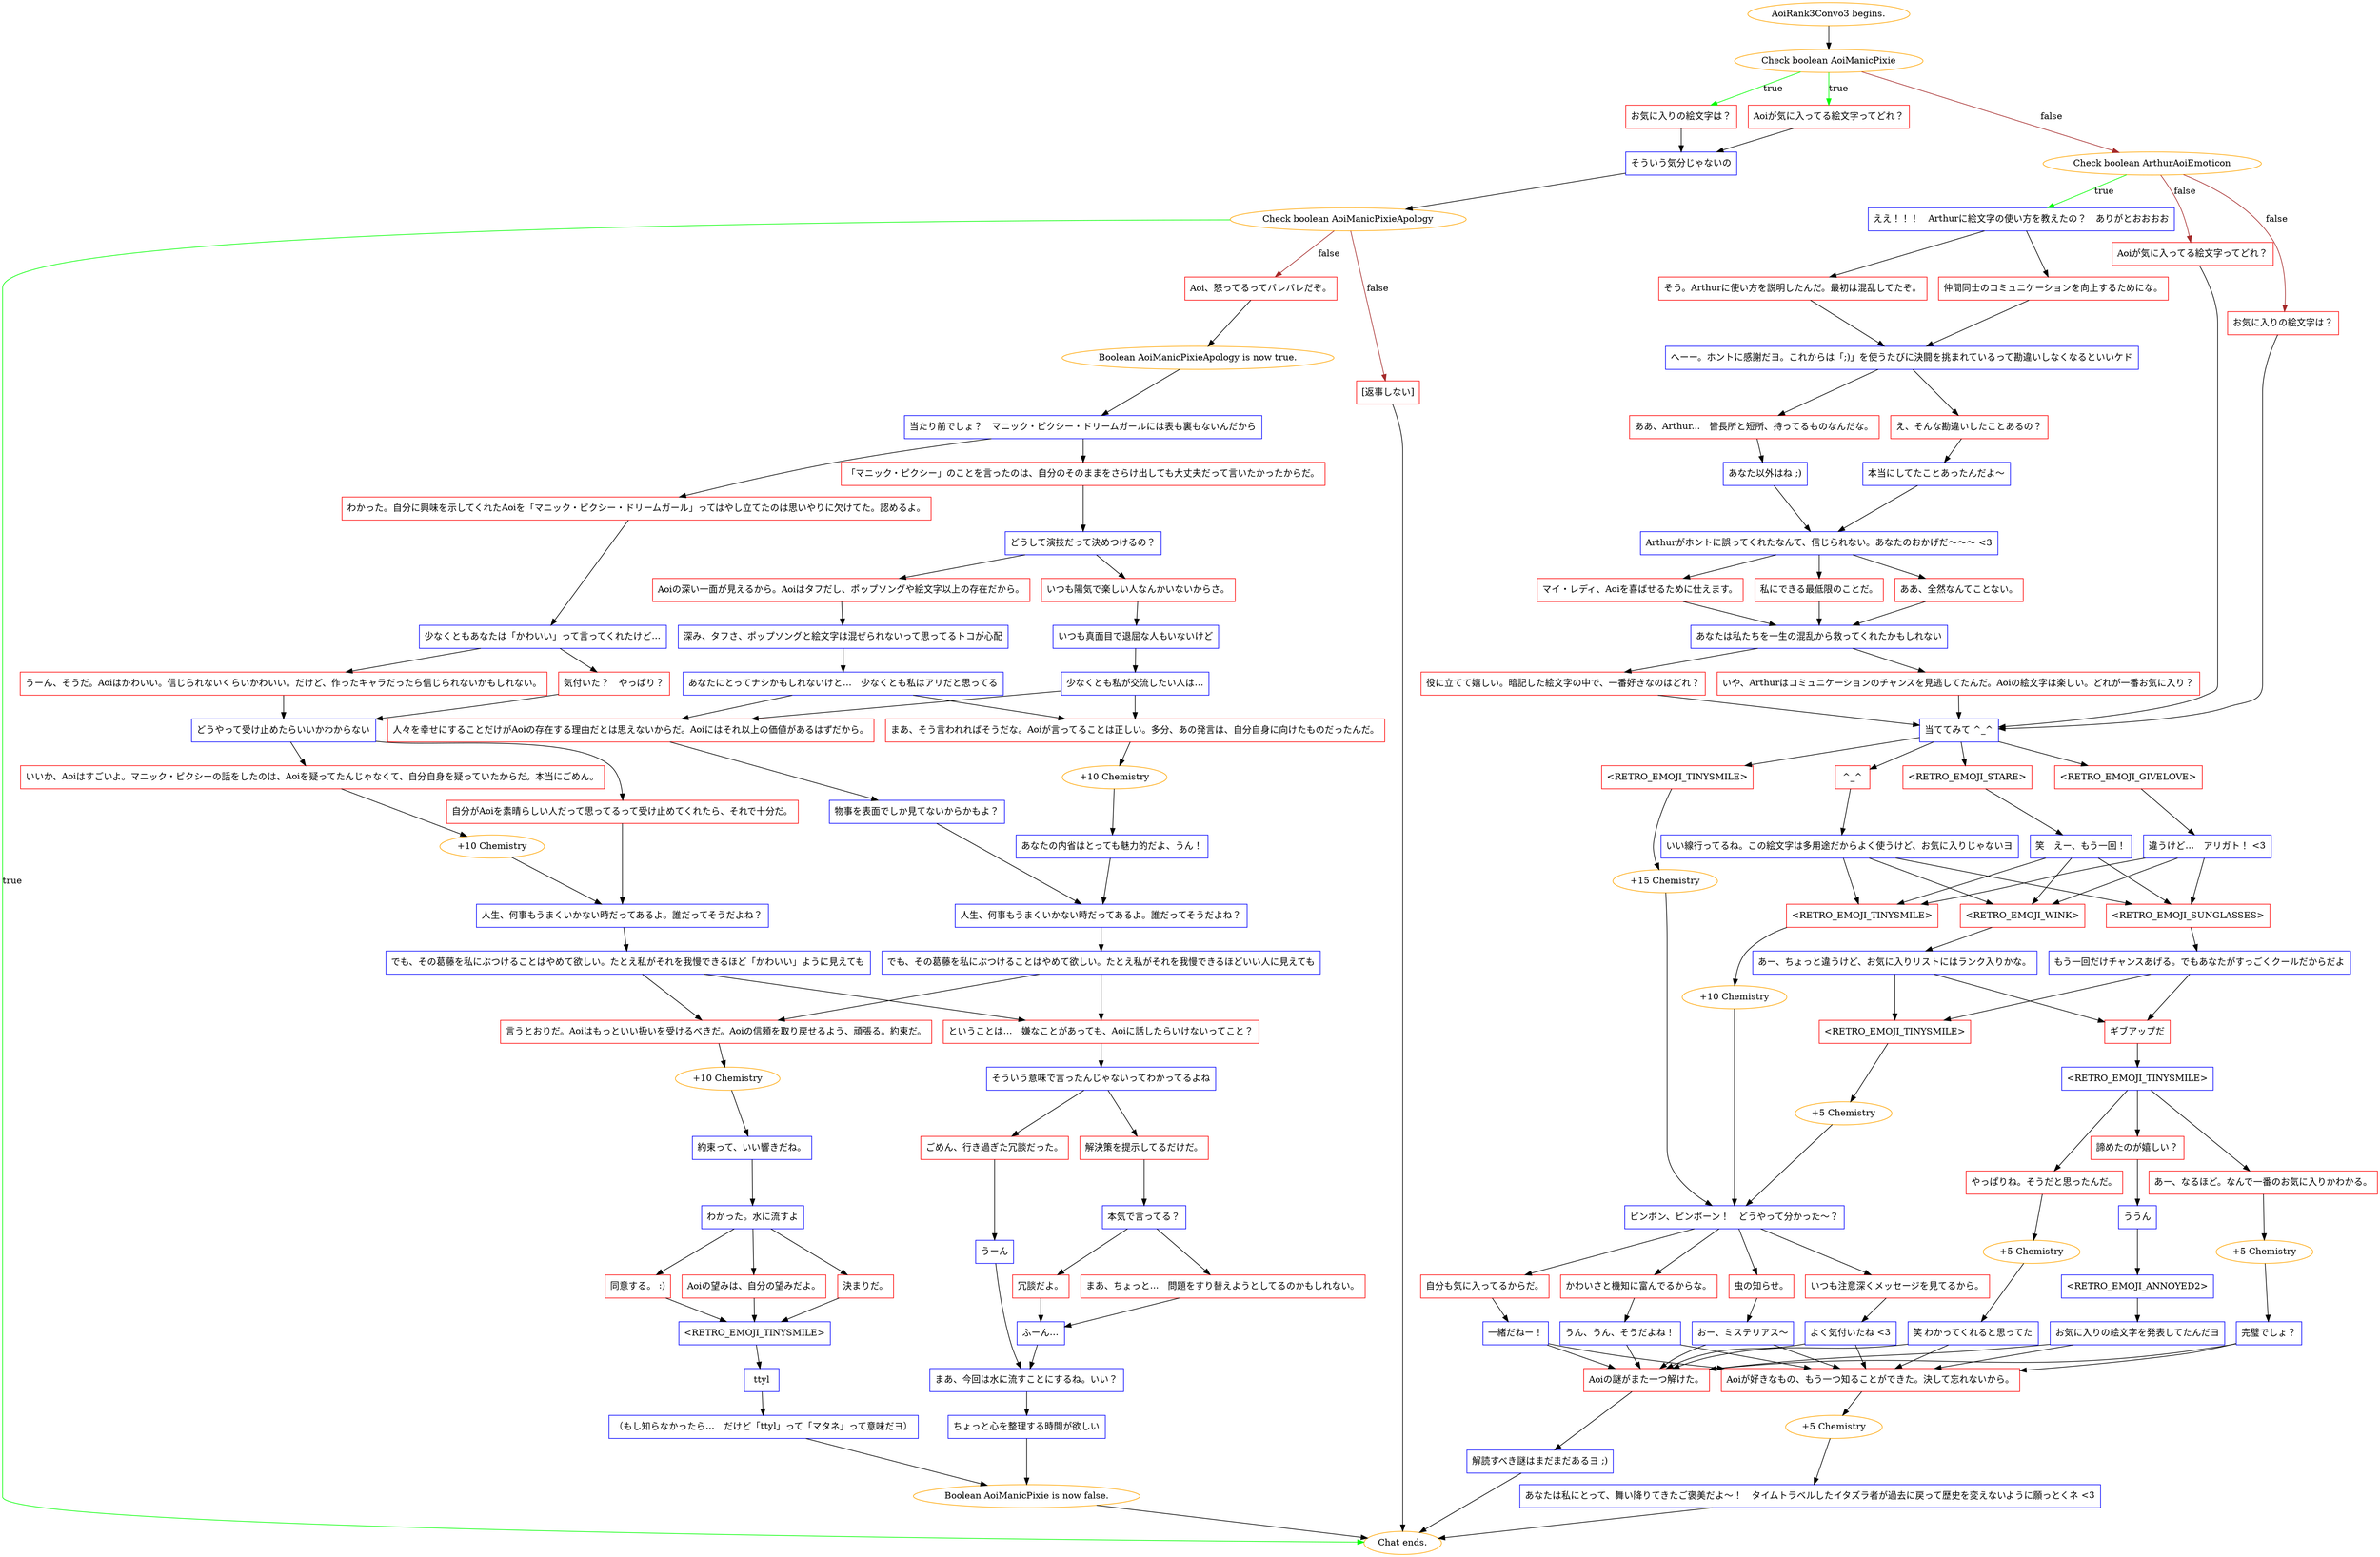 digraph {
	"AoiRank3Convo3 begins." [color=orange];
		"AoiRank3Convo3 begins." -> j143323039;
	j143323039 [label="Check boolean AoiManicPixie",color=orange];
		j143323039 -> j4077357981 [label=true,color=green];
		j143323039 -> j2971084748 [label=true,color=green];
		j143323039 -> j1479617161 [label=false,color=brown];
	j4077357981 [label="Aoiが気に入ってる絵文字ってどれ？",shape=box,color=red];
		j4077357981 -> j453972567;
	j2971084748 [label="お気に入りの絵文字は？",shape=box,color=red];
		j2971084748 -> j453972567;
	j1479617161 [label="Check boolean ArthurAoiEmoticon",color=orange];
		j1479617161 -> j3006632499 [label=true,color=green];
		j1479617161 -> j447742396 [label=false,color=brown];
		j1479617161 -> j550227662 [label=false,color=brown];
	j453972567 [label="そういう気分じゃないの",shape=box,color=blue];
		j453972567 -> j2910786149;
	j3006632499 [label="ええ！！！　Arthurに絵文字の使い方を教えたの？　ありがとおおおお",shape=box,color=blue];
		j3006632499 -> j877550399;
		j3006632499 -> j1237894270;
	j447742396 [label="Aoiが気に入ってる絵文字ってどれ？",shape=box,color=red];
		j447742396 -> j2942223989;
	j550227662 [label="お気に入りの絵文字は？",shape=box,color=red];
		j550227662 -> j2942223989;
	j2910786149 [label="Check boolean AoiManicPixieApology",color=orange];
		j2910786149 -> "Chat ends." [label=true,color=green];
		j2910786149 -> j430027971 [label=false,color=brown];
		j2910786149 -> j1196891432 [label=false,color=brown];
	j877550399 [label="そう。Arthurに使い方を説明したんだ。最初は混乱してたぞ。",shape=box,color=red];
		j877550399 -> j4224081774;
	j1237894270 [label="仲間同士のコミュニケーションを向上するためにな。",shape=box,color=red];
		j1237894270 -> j4224081774;
	j2942223989 [label="当ててみて ^_^",shape=box,color=blue];
		j2942223989 -> j470330384;
		j2942223989 -> j1803479016;
		j2942223989 -> j1801277424;
		j2942223989 -> j4252710517;
	"Chat ends." [color=orange];
	j430027971 [label="Aoi、怒ってるってバレバレだぞ。",shape=box,color=red];
		j430027971 -> j2529840264;
	j1196891432 [label="[返事しない]",shape=box,color=red];
		j1196891432 -> "Chat ends.";
	j4224081774 [label="へーー。ホントに感謝だヨ。これからは「;)」を使うたびに決闘を挑まれているって勘違いしなくなるといいケド",shape=box,color=blue];
		j4224081774 -> j1330023006;
		j4224081774 -> j1138327440;
	j470330384 [label="<RETRO_EMOJI_GIVELOVE>",shape=box,color=red];
		j470330384 -> j478457112;
	j1803479016 [label="^_^",shape=box,color=red];
		j1803479016 -> j3956087756;
	j1801277424 [label="<RETRO_EMOJI_STARE>",shape=box,color=red];
		j1801277424 -> j1421419771;
	j4252710517 [label="<RETRO_EMOJI_TINYSMILE>",shape=box,color=red];
		j4252710517 -> j3814804239;
	j2529840264 [label="Boolean AoiManicPixieApology is now true.",color=orange];
		j2529840264 -> j2723571203;
	j1330023006 [label="え、そんな勘違いしたことあるの？",shape=box,color=red];
		j1330023006 -> j3449924414;
	j1138327440 [label="ああ、Arthur...　皆長所と短所、持ってるものなんだな。",shape=box,color=red];
		j1138327440 -> j988712085;
	j478457112 [label="違うけど…　アリガト！ <3",shape=box,color=blue];
		j478457112 -> j1477637666;
		j478457112 -> j2314897590;
		j478457112 -> j1553128739;
	j3956087756 [label="いい線行ってるね。この絵文字は多用途だからよく使うけど、お気に入りじゃないヨ",shape=box,color=blue];
		j3956087756 -> j1477637666;
		j3956087756 -> j2314897590;
		j3956087756 -> j1553128739;
	j1421419771 [label="笑　えー、もう一回！",shape=box,color=blue];
		j1421419771 -> j1477637666;
		j1421419771 -> j2314897590;
		j1421419771 -> j1553128739;
	j3814804239 [label="+15 Chemistry",color=orange];
		j3814804239 -> j872286464;
	j2723571203 [label="当たり前でしょ？　マニック・ピクシー・ドリームガールには表も裏もないんだから",shape=box,color=blue];
		j2723571203 -> j3992328340;
		j2723571203 -> j3471112963;
	j3449924414 [label="本当にしてたことあったんだよ～",shape=box,color=blue];
		j3449924414 -> j196693519;
	j988712085 [label="あなた以外はね ;)",shape=box,color=blue];
		j988712085 -> j196693519;
	j1477637666 [label="<RETRO_EMOJI_WINK>",shape=box,color=red];
		j1477637666 -> j1986046068;
	j2314897590 [label="<RETRO_EMOJI_SUNGLASSES>",shape=box,color=red];
		j2314897590 -> j3686199895;
	j1553128739 [label="<RETRO_EMOJI_TINYSMILE>",shape=box,color=red];
		j1553128739 -> j3555546266;
	j872286464 [label="ピンポン、ピンポーン！　どうやって分かった～？",shape=box,color=blue];
		j872286464 -> j59822060;
		j872286464 -> j1433353535;
		j872286464 -> j2993793902;
		j872286464 -> j3556799079;
	j3992328340 [label="わかった。自分に興味を示してくれたAoiを「マニック・ピクシー・ドリームガール」ってはやし立てたのは思いやりに欠けてた。認めるよ。",shape=box,color=red];
		j3992328340 -> j2012446582;
	j3471112963 [label="「マニック・ピクシー」のことを言ったのは、自分のそのままをさらけ出しても大丈夫だって言いたかったからだ。",shape=box,color=red];
		j3471112963 -> j685217322;
	j196693519 [label="Arthurがホントに誤ってくれたなんて、信じられない。あなたのおかげだ～～～ <3",shape=box,color=blue];
		j196693519 -> j442923451;
		j196693519 -> j2864254951;
		j196693519 -> j3878878260;
	j1986046068 [label="あー、ちょっと違うけど、お気に入りリストにはランク入りかな。",shape=box,color=blue];
		j1986046068 -> j2873294894;
		j1986046068 -> j493092883;
	j3686199895 [label="もう一回だけチャンスあげる。でもあなたがすっごくクールだからだよ",shape=box,color=blue];
		j3686199895 -> j2873294894;
		j3686199895 -> j493092883;
	j3555546266 [label="+10 Chemistry",color=orange];
		j3555546266 -> j872286464;
	j59822060 [label="自分も気に入ってるからだ。",shape=box,color=red];
		j59822060 -> j3304170539;
	j1433353535 [label="かわいさと機知に富んでるからな。",shape=box,color=red];
		j1433353535 -> j3386439850;
	j2993793902 [label="虫の知らせ。",shape=box,color=red];
		j2993793902 -> j3865560476;
	j3556799079 [label="いつも注意深くメッセージを見てるから。",shape=box,color=red];
		j3556799079 -> j3351493402;
	j2012446582 [label="少なくともあなたは「かわいい」って言ってくれたけど…",shape=box,color=blue];
		j2012446582 -> j2088758124;
		j2012446582 -> j175842680;
	j685217322 [label="どうして演技だって決めつけるの？",shape=box,color=blue];
		j685217322 -> j2319638195;
		j685217322 -> j4244334643;
	j442923451 [label="ああ、全然なんてことない。",shape=box,color=red];
		j442923451 -> j1904275078;
	j2864254951 [label="マイ・レディ、Aoiを喜ばせるために仕えます。",shape=box,color=red];
		j2864254951 -> j1904275078;
	j3878878260 [label="私にできる最低限のことだ。",shape=box,color=red];
		j3878878260 -> j1904275078;
	j2873294894 [label="ギブアップだ",shape=box,color=red];
		j2873294894 -> j659149515;
	j493092883 [label="<RETRO_EMOJI_TINYSMILE>",shape=box,color=red];
		j493092883 -> j954672999;
	j3304170539 [label="一緒だねー！",shape=box,color=blue];
		j3304170539 -> j2064547663;
		j3304170539 -> j448537918;
	j3386439850 [label="うん、うん、そうだよね！",shape=box,color=blue];
		j3386439850 -> j2064547663;
		j3386439850 -> j448537918;
	j3865560476 [label="おー、ミステリアス～",shape=box,color=blue];
		j3865560476 -> j2064547663;
		j3865560476 -> j448537918;
	j3351493402 [label="よく気付いたね <3",shape=box,color=blue];
		j3351493402 -> j2064547663;
		j3351493402 -> j448537918;
	j2088758124 [label="うーん、そうだ。Aoiはかわいい。信じられないくらいかわいい。だけど、作ったキャラだったら信じられないかもしれない。",shape=box,color=red];
		j2088758124 -> j2684500556;
	j175842680 [label="気付いた？　やっぱり？",shape=box,color=red];
		j175842680 -> j2684500556;
	j2319638195 [label="いつも陽気で楽しい人なんかいないからさ。",shape=box,color=red];
		j2319638195 -> j1635498632;
	j4244334643 [label="Aoiの深い一面が見えるから。Aoiはタフだし、ポップソングや絵文字以上の存在だから。",shape=box,color=red];
		j4244334643 -> j3082325362;
	j1904275078 [label="あなたは私たちを一生の混乱から救ってくれたかもしれない",shape=box,color=blue];
		j1904275078 -> j4128225449;
		j1904275078 -> j2805002351;
	j659149515 [label="<RETRO_EMOJI_TINYSMILE>",shape=box,color=blue];
		j659149515 -> j593897276;
		j659149515 -> j3951103893;
		j659149515 -> j1223015243;
	j954672999 [label="+5 Chemistry",color=orange];
		j954672999 -> j872286464;
	j2064547663 [label="Aoiが好きなもの、もう一つ知ることができた。決して忘れないから。",shape=box,color=red];
		j2064547663 -> j3614249749;
	j448537918 [label="Aoiの謎がまた一つ解けた。",shape=box,color=red];
		j448537918 -> j3762925819;
	j2684500556 [label="どうやって受け止めたらいいかわからない",shape=box,color=blue];
		j2684500556 -> j4129069840;
		j2684500556 -> j1951315533;
	j1635498632 [label="いつも真面目で退屈な人もいないけど",shape=box,color=blue];
		j1635498632 -> j3166244889;
	j3082325362 [label="深み、タフさ、ポップソングと絵文字は混ぜられないって思ってるトコが心配",shape=box,color=blue];
		j3082325362 -> j3225107523;
	j4128225449 [label="役に立てて嬉しい。暗記した絵文字の中で、一番好きなのはどれ？",shape=box,color=red];
		j4128225449 -> j2942223989;
	j2805002351 [label="いや、Arthurはコミュニケーションのチャンスを見逃してたんだ。Aoiの絵文字は楽しい。どれが一番お気に入り？",shape=box,color=red];
		j2805002351 -> j2942223989;
	j593897276 [label="あー、なるほど。なんで一番のお気に入りかわかる。",shape=box,color=red];
		j593897276 -> j344947786;
	j3951103893 [label="諦めたのが嬉しい？",shape=box,color=red];
		j3951103893 -> j101168067;
	j1223015243 [label="やっぱりね。そうだと思ったんだ。",shape=box,color=red];
		j1223015243 -> j3211046569;
	j3614249749 [label="+5 Chemistry",color=orange];
		j3614249749 -> j2912247392;
	j3762925819 [label="解読すべき謎はまだまだあるヨ ;)",shape=box,color=blue];
		j3762925819 -> "Chat ends.";
	j4129069840 [label="いいか、Aoiはすごいよ。マニック・ピクシーの話をしたのは、Aoiを疑ってたんじゃなくて、自分自身を疑っていたからだ。本当にごめん。",shape=box,color=red];
		j4129069840 -> j173466345;
	j1951315533 [label="自分がAoiを素晴らしい人だって思ってるって受け止めてくれたら、それで十分だ。",shape=box,color=red];
		j1951315533 -> j2653285507;
	j3166244889 [label="少なくとも私が交流したい人は…",shape=box,color=blue];
		j3166244889 -> j3202409884;
		j3166244889 -> j37276164;
	j3225107523 [label="あなたにとってナシかもしれないけと…　少なくとも私はアリだと思ってる",shape=box,color=blue];
		j3225107523 -> j37276164;
		j3225107523 -> j3202409884;
	j344947786 [label="+5 Chemistry",color=orange];
		j344947786 -> j3930126553;
	j101168067 [label="ううん",shape=box,color=blue];
		j101168067 -> j899767308;
	j3211046569 [label="+5 Chemistry",color=orange];
		j3211046569 -> j3144001010;
	j2912247392 [label="あなたは私にとって、舞い降りてきたご褒美だよ～！　タイムトラベルしたイタズラ者が過去に戻って歴史を変えないように願っとくネ <3",shape=box,color=blue];
		j2912247392 -> "Chat ends.";
	j173466345 [label="+10 Chemistry",color=orange];
		j173466345 -> j2653285507;
	j2653285507 [label="人生、何事もうまくいかない時だってあるよ。誰だってそうだよね？",shape=box,color=blue];
		j2653285507 -> j2754855674;
	j3202409884 [label="人々を幸せにすることだけがAoiの存在する理由だとは思えないからだ。Aoiにはそれ以上の価値があるはずだから。",shape=box,color=red];
		j3202409884 -> j421960914;
	j37276164 [label="まあ、そう言われればそうだな。Aoiが言ってることは正しい。多分、あの発言は、自分自身に向けたものだったんだ。",shape=box,color=red];
		j37276164 -> j3730137084;
	j3930126553 [label="完璧でしょ？",shape=box,color=blue];
		j3930126553 -> j2064547663;
		j3930126553 -> j448537918;
	j899767308 [label="<RETRO_EMOJI_ANNOYED2>",shape=box,color=blue];
		j899767308 -> j3008992590;
	j3144001010 [label="笑 わかってくれると思ってた",shape=box,color=blue];
		j3144001010 -> j2064547663;
		j3144001010 -> j448537918;
	j2754855674 [label="でも、その葛藤を私にぶつけることはやめて欲しい。たとえ私がそれを我慢できるほど「かわいい」ように見えても",shape=box,color=blue];
		j2754855674 -> j3484589346;
		j2754855674 -> j1532360140;
	j421960914 [label="物事を表面でしか見てないからかもよ？",shape=box,color=blue];
		j421960914 -> j4249404770;
	j3730137084 [label="+10 Chemistry",color=orange];
		j3730137084 -> j4265530415;
	j3008992590 [label="お気に入りの絵文字を発表してたんだヨ",shape=box,color=blue];
		j3008992590 -> j2064547663;
		j3008992590 -> j448537918;
	j3484589346 [label="言うとおりだ。Aoiはもっといい扱いを受けるべきだ。Aoiの信頼を取り戻せるよう、頑張る。約束だ。",shape=box,color=red];
		j3484589346 -> j2450580470;
	j1532360140 [label="ということは…　嫌なことがあっても、Aoiに話したらいけないってこと？",shape=box,color=red];
		j1532360140 -> j3763334079;
	j4249404770 [label="人生、何事もうまくいかない時だってあるよ。誰だってそうだよね？",shape=box,color=blue];
		j4249404770 -> j1037076206;
	j4265530415 [label="あなたの内省はとっても魅力的だよ、うん！",shape=box,color=blue];
		j4265530415 -> j4249404770;
	j2450580470 [label="+10 Chemistry",color=orange];
		j2450580470 -> j1714038717;
	j3763334079 [label="そういう意味で言ったんじゃないってわかってるよね",shape=box,color=blue];
		j3763334079 -> j9395722;
		j3763334079 -> j3287065203;
	j1037076206 [label="でも、その葛藤を私にぶつけることはやめて欲しい。たとえ私がそれを我慢できるほどいい人に見えても",shape=box,color=blue];
		j1037076206 -> j3484589346;
		j1037076206 -> j1532360140;
	j1714038717 [label="約束って、いい響きだね。",shape=box,color=blue];
		j1714038717 -> j3075678807;
	j9395722 [label="解決策を提示してるだけだ。",shape=box,color=red];
		j9395722 -> j3375476511;
	j3287065203 [label="ごめん、行き過ぎた冗談だった。",shape=box,color=red];
		j3287065203 -> j541059517;
	j3075678807 [label="わかった。水に流すよ",shape=box,color=blue];
		j3075678807 -> j4120785636;
		j3075678807 -> j2525089054;
		j3075678807 -> j963644094;
	j3375476511 [label="本気で言ってる？",shape=box,color=blue];
		j3375476511 -> j3330185725;
		j3375476511 -> j1722069973;
	j541059517 [label="うーん",shape=box,color=blue];
		j541059517 -> j3225462626;
	j4120785636 [label="決まりだ。",shape=box,color=red];
		j4120785636 -> j1006517041;
	j2525089054 [label="同意する。 :)",shape=box,color=red];
		j2525089054 -> j1006517041;
	j963644094 [label="Aoiの望みは、自分の望みだよ。",shape=box,color=red];
		j963644094 -> j1006517041;
	j3330185725 [label="まあ、ちょっと...　問題をすり替えようとしてるのかもしれない。",shape=box,color=red];
		j3330185725 -> j2957892416;
	j1722069973 [label="冗談だよ。",shape=box,color=red];
		j1722069973 -> j2957892416;
	j3225462626 [label="まあ、今回は水に流すことにするね。いい？",shape=box,color=blue];
		j3225462626 -> j1739089218;
	j1006517041 [label="<RETRO_EMOJI_TINYSMILE>",shape=box,color=blue];
		j1006517041 -> j3627949212;
	j2957892416 [label="ふーん…",shape=box,color=blue];
		j2957892416 -> j3225462626;
	j1739089218 [label="ちょっと心を整理する時間が欲しい",shape=box,color=blue];
		j1739089218 -> j2477397060;
	j3627949212 [label="ttyl",shape=box,color=blue];
		j3627949212 -> j3325931674;
	j2477397060 [label="Boolean AoiManicPixie is now false.",color=orange];
		j2477397060 -> "Chat ends.";
	j3325931674 [label="（もし知らなかったら…　だけど「ttyl」って「マタネ」って意味だヨ）",shape=box,color=blue];
		j3325931674 -> j2477397060;
}